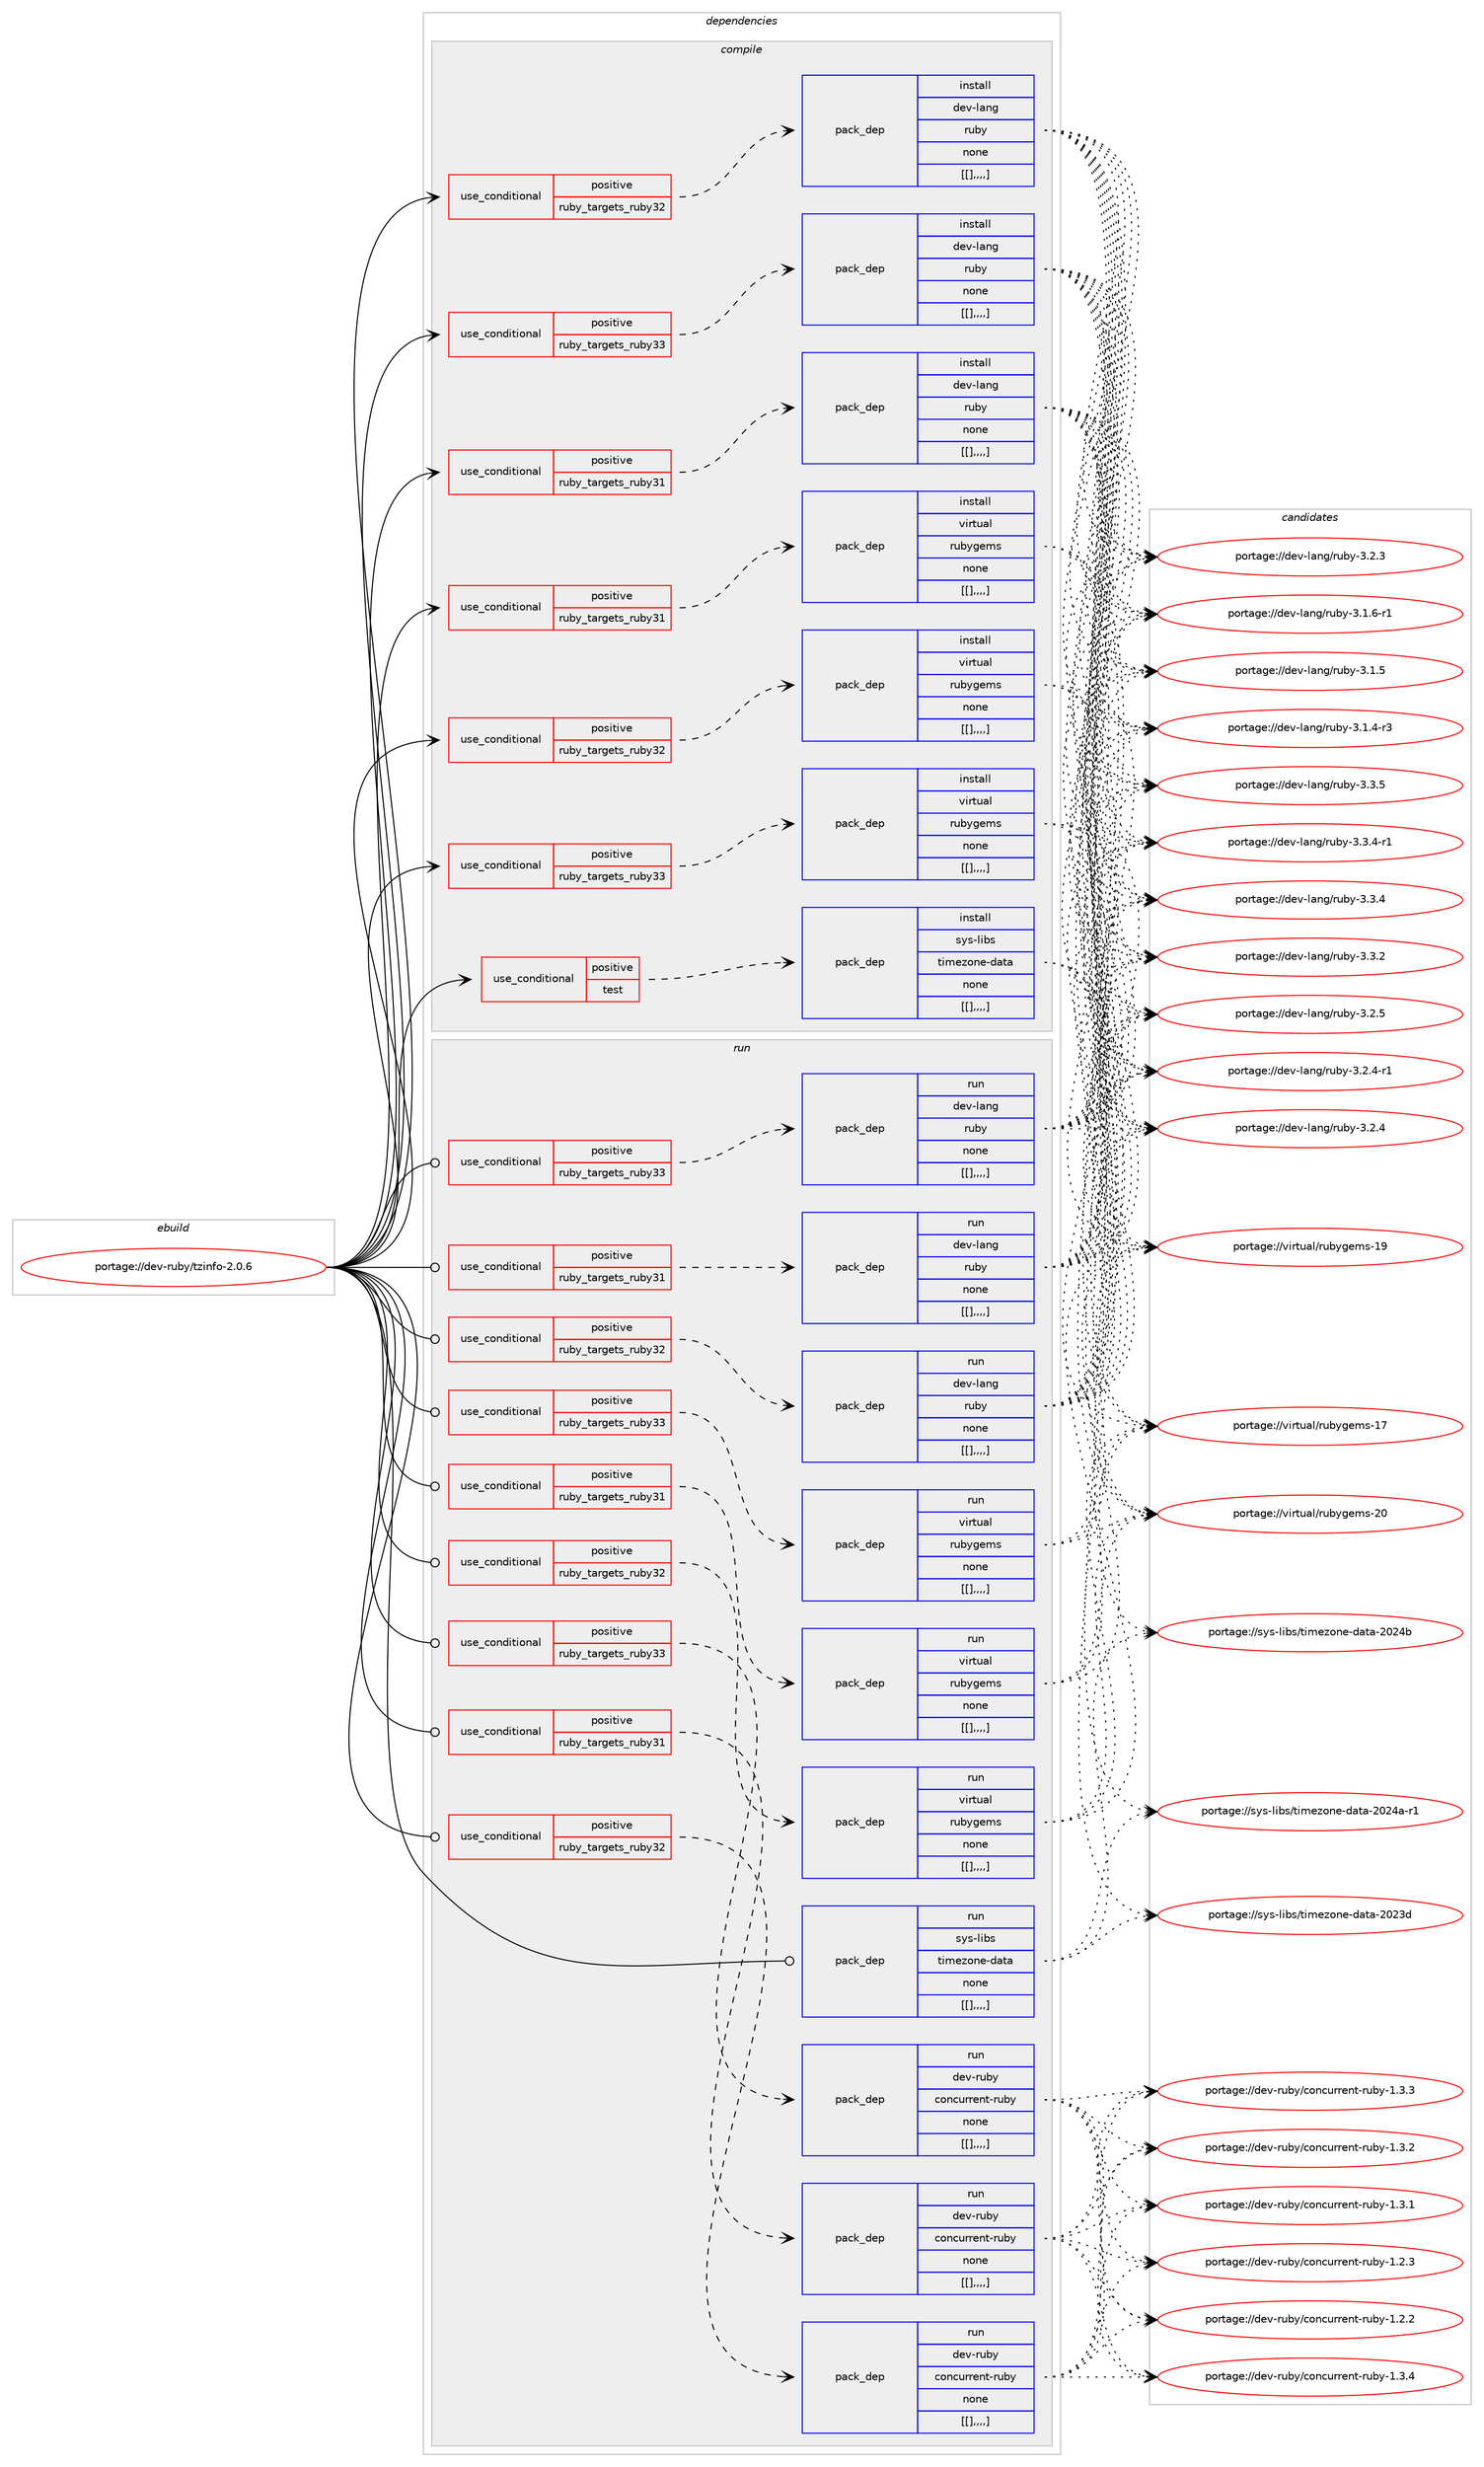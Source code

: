 digraph prolog {

# *************
# Graph options
# *************

newrank=true;
concentrate=true;
compound=true;
graph [rankdir=LR,fontname=Helvetica,fontsize=10,ranksep=1.5];#, ranksep=2.5, nodesep=0.2];
edge  [arrowhead=vee];
node  [fontname=Helvetica,fontsize=10];

# **********
# The ebuild
# **********

subgraph cluster_leftcol {
color=gray;
label=<<i>ebuild</i>>;
id [label="portage://dev-ruby/tzinfo-2.0.6", color=red, width=4, href="../dev-ruby/tzinfo-2.0.6.svg"];
}

# ****************
# The dependencies
# ****************

subgraph cluster_midcol {
color=gray;
label=<<i>dependencies</i>>;
subgraph cluster_compile {
fillcolor="#eeeeee";
style=filled;
label=<<i>compile</i>>;
subgraph cond59862 {
dependency210146 [label=<<TABLE BORDER="0" CELLBORDER="1" CELLSPACING="0" CELLPADDING="4"><TR><TD ROWSPAN="3" CELLPADDING="10">use_conditional</TD></TR><TR><TD>positive</TD></TR><TR><TD>ruby_targets_ruby31</TD></TR></TABLE>>, shape=none, color=red];
subgraph pack148901 {
dependency210147 [label=<<TABLE BORDER="0" CELLBORDER="1" CELLSPACING="0" CELLPADDING="4" WIDTH="220"><TR><TD ROWSPAN="6" CELLPADDING="30">pack_dep</TD></TR><TR><TD WIDTH="110">install</TD></TR><TR><TD>dev-lang</TD></TR><TR><TD>ruby</TD></TR><TR><TD>none</TD></TR><TR><TD>[[],,,,]</TD></TR></TABLE>>, shape=none, color=blue];
}
dependency210146:e -> dependency210147:w [weight=20,style="dashed",arrowhead="vee"];
}
id:e -> dependency210146:w [weight=20,style="solid",arrowhead="vee"];
subgraph cond59863 {
dependency210148 [label=<<TABLE BORDER="0" CELLBORDER="1" CELLSPACING="0" CELLPADDING="4"><TR><TD ROWSPAN="3" CELLPADDING="10">use_conditional</TD></TR><TR><TD>positive</TD></TR><TR><TD>ruby_targets_ruby31</TD></TR></TABLE>>, shape=none, color=red];
subgraph pack148902 {
dependency210149 [label=<<TABLE BORDER="0" CELLBORDER="1" CELLSPACING="0" CELLPADDING="4" WIDTH="220"><TR><TD ROWSPAN="6" CELLPADDING="30">pack_dep</TD></TR><TR><TD WIDTH="110">install</TD></TR><TR><TD>virtual</TD></TR><TR><TD>rubygems</TD></TR><TR><TD>none</TD></TR><TR><TD>[[],,,,]</TD></TR></TABLE>>, shape=none, color=blue];
}
dependency210148:e -> dependency210149:w [weight=20,style="dashed",arrowhead="vee"];
}
id:e -> dependency210148:w [weight=20,style="solid",arrowhead="vee"];
subgraph cond59864 {
dependency210150 [label=<<TABLE BORDER="0" CELLBORDER="1" CELLSPACING="0" CELLPADDING="4"><TR><TD ROWSPAN="3" CELLPADDING="10">use_conditional</TD></TR><TR><TD>positive</TD></TR><TR><TD>ruby_targets_ruby32</TD></TR></TABLE>>, shape=none, color=red];
subgraph pack148903 {
dependency210151 [label=<<TABLE BORDER="0" CELLBORDER="1" CELLSPACING="0" CELLPADDING="4" WIDTH="220"><TR><TD ROWSPAN="6" CELLPADDING="30">pack_dep</TD></TR><TR><TD WIDTH="110">install</TD></TR><TR><TD>dev-lang</TD></TR><TR><TD>ruby</TD></TR><TR><TD>none</TD></TR><TR><TD>[[],,,,]</TD></TR></TABLE>>, shape=none, color=blue];
}
dependency210150:e -> dependency210151:w [weight=20,style="dashed",arrowhead="vee"];
}
id:e -> dependency210150:w [weight=20,style="solid",arrowhead="vee"];
subgraph cond59865 {
dependency210152 [label=<<TABLE BORDER="0" CELLBORDER="1" CELLSPACING="0" CELLPADDING="4"><TR><TD ROWSPAN="3" CELLPADDING="10">use_conditional</TD></TR><TR><TD>positive</TD></TR><TR><TD>ruby_targets_ruby32</TD></TR></TABLE>>, shape=none, color=red];
subgraph pack148904 {
dependency210153 [label=<<TABLE BORDER="0" CELLBORDER="1" CELLSPACING="0" CELLPADDING="4" WIDTH="220"><TR><TD ROWSPAN="6" CELLPADDING="30">pack_dep</TD></TR><TR><TD WIDTH="110">install</TD></TR><TR><TD>virtual</TD></TR><TR><TD>rubygems</TD></TR><TR><TD>none</TD></TR><TR><TD>[[],,,,]</TD></TR></TABLE>>, shape=none, color=blue];
}
dependency210152:e -> dependency210153:w [weight=20,style="dashed",arrowhead="vee"];
}
id:e -> dependency210152:w [weight=20,style="solid",arrowhead="vee"];
subgraph cond59866 {
dependency210154 [label=<<TABLE BORDER="0" CELLBORDER="1" CELLSPACING="0" CELLPADDING="4"><TR><TD ROWSPAN="3" CELLPADDING="10">use_conditional</TD></TR><TR><TD>positive</TD></TR><TR><TD>ruby_targets_ruby33</TD></TR></TABLE>>, shape=none, color=red];
subgraph pack148905 {
dependency210155 [label=<<TABLE BORDER="0" CELLBORDER="1" CELLSPACING="0" CELLPADDING="4" WIDTH="220"><TR><TD ROWSPAN="6" CELLPADDING="30">pack_dep</TD></TR><TR><TD WIDTH="110">install</TD></TR><TR><TD>dev-lang</TD></TR><TR><TD>ruby</TD></TR><TR><TD>none</TD></TR><TR><TD>[[],,,,]</TD></TR></TABLE>>, shape=none, color=blue];
}
dependency210154:e -> dependency210155:w [weight=20,style="dashed",arrowhead="vee"];
}
id:e -> dependency210154:w [weight=20,style="solid",arrowhead="vee"];
subgraph cond59867 {
dependency210156 [label=<<TABLE BORDER="0" CELLBORDER="1" CELLSPACING="0" CELLPADDING="4"><TR><TD ROWSPAN="3" CELLPADDING="10">use_conditional</TD></TR><TR><TD>positive</TD></TR><TR><TD>ruby_targets_ruby33</TD></TR></TABLE>>, shape=none, color=red];
subgraph pack148906 {
dependency210157 [label=<<TABLE BORDER="0" CELLBORDER="1" CELLSPACING="0" CELLPADDING="4" WIDTH="220"><TR><TD ROWSPAN="6" CELLPADDING="30">pack_dep</TD></TR><TR><TD WIDTH="110">install</TD></TR><TR><TD>virtual</TD></TR><TR><TD>rubygems</TD></TR><TR><TD>none</TD></TR><TR><TD>[[],,,,]</TD></TR></TABLE>>, shape=none, color=blue];
}
dependency210156:e -> dependency210157:w [weight=20,style="dashed",arrowhead="vee"];
}
id:e -> dependency210156:w [weight=20,style="solid",arrowhead="vee"];
subgraph cond59868 {
dependency210158 [label=<<TABLE BORDER="0" CELLBORDER="1" CELLSPACING="0" CELLPADDING="4"><TR><TD ROWSPAN="3" CELLPADDING="10">use_conditional</TD></TR><TR><TD>positive</TD></TR><TR><TD>test</TD></TR></TABLE>>, shape=none, color=red];
subgraph pack148907 {
dependency210159 [label=<<TABLE BORDER="0" CELLBORDER="1" CELLSPACING="0" CELLPADDING="4" WIDTH="220"><TR><TD ROWSPAN="6" CELLPADDING="30">pack_dep</TD></TR><TR><TD WIDTH="110">install</TD></TR><TR><TD>sys-libs</TD></TR><TR><TD>timezone-data</TD></TR><TR><TD>none</TD></TR><TR><TD>[[],,,,]</TD></TR></TABLE>>, shape=none, color=blue];
}
dependency210158:e -> dependency210159:w [weight=20,style="dashed",arrowhead="vee"];
}
id:e -> dependency210158:w [weight=20,style="solid",arrowhead="vee"];
}
subgraph cluster_compileandrun {
fillcolor="#eeeeee";
style=filled;
label=<<i>compile and run</i>>;
}
subgraph cluster_run {
fillcolor="#eeeeee";
style=filled;
label=<<i>run</i>>;
subgraph cond59869 {
dependency210160 [label=<<TABLE BORDER="0" CELLBORDER="1" CELLSPACING="0" CELLPADDING="4"><TR><TD ROWSPAN="3" CELLPADDING="10">use_conditional</TD></TR><TR><TD>positive</TD></TR><TR><TD>ruby_targets_ruby31</TD></TR></TABLE>>, shape=none, color=red];
subgraph pack148908 {
dependency210161 [label=<<TABLE BORDER="0" CELLBORDER="1" CELLSPACING="0" CELLPADDING="4" WIDTH="220"><TR><TD ROWSPAN="6" CELLPADDING="30">pack_dep</TD></TR><TR><TD WIDTH="110">run</TD></TR><TR><TD>dev-lang</TD></TR><TR><TD>ruby</TD></TR><TR><TD>none</TD></TR><TR><TD>[[],,,,]</TD></TR></TABLE>>, shape=none, color=blue];
}
dependency210160:e -> dependency210161:w [weight=20,style="dashed",arrowhead="vee"];
}
id:e -> dependency210160:w [weight=20,style="solid",arrowhead="odot"];
subgraph cond59870 {
dependency210162 [label=<<TABLE BORDER="0" CELLBORDER="1" CELLSPACING="0" CELLPADDING="4"><TR><TD ROWSPAN="3" CELLPADDING="10">use_conditional</TD></TR><TR><TD>positive</TD></TR><TR><TD>ruby_targets_ruby31</TD></TR></TABLE>>, shape=none, color=red];
subgraph pack148909 {
dependency210163 [label=<<TABLE BORDER="0" CELLBORDER="1" CELLSPACING="0" CELLPADDING="4" WIDTH="220"><TR><TD ROWSPAN="6" CELLPADDING="30">pack_dep</TD></TR><TR><TD WIDTH="110">run</TD></TR><TR><TD>dev-ruby</TD></TR><TR><TD>concurrent-ruby</TD></TR><TR><TD>none</TD></TR><TR><TD>[[],,,,]</TD></TR></TABLE>>, shape=none, color=blue];
}
dependency210162:e -> dependency210163:w [weight=20,style="dashed",arrowhead="vee"];
}
id:e -> dependency210162:w [weight=20,style="solid",arrowhead="odot"];
subgraph cond59871 {
dependency210164 [label=<<TABLE BORDER="0" CELLBORDER="1" CELLSPACING="0" CELLPADDING="4"><TR><TD ROWSPAN="3" CELLPADDING="10">use_conditional</TD></TR><TR><TD>positive</TD></TR><TR><TD>ruby_targets_ruby31</TD></TR></TABLE>>, shape=none, color=red];
subgraph pack148910 {
dependency210165 [label=<<TABLE BORDER="0" CELLBORDER="1" CELLSPACING="0" CELLPADDING="4" WIDTH="220"><TR><TD ROWSPAN="6" CELLPADDING="30">pack_dep</TD></TR><TR><TD WIDTH="110">run</TD></TR><TR><TD>virtual</TD></TR><TR><TD>rubygems</TD></TR><TR><TD>none</TD></TR><TR><TD>[[],,,,]</TD></TR></TABLE>>, shape=none, color=blue];
}
dependency210164:e -> dependency210165:w [weight=20,style="dashed",arrowhead="vee"];
}
id:e -> dependency210164:w [weight=20,style="solid",arrowhead="odot"];
subgraph cond59872 {
dependency210166 [label=<<TABLE BORDER="0" CELLBORDER="1" CELLSPACING="0" CELLPADDING="4"><TR><TD ROWSPAN="3" CELLPADDING="10">use_conditional</TD></TR><TR><TD>positive</TD></TR><TR><TD>ruby_targets_ruby32</TD></TR></TABLE>>, shape=none, color=red];
subgraph pack148911 {
dependency210167 [label=<<TABLE BORDER="0" CELLBORDER="1" CELLSPACING="0" CELLPADDING="4" WIDTH="220"><TR><TD ROWSPAN="6" CELLPADDING="30">pack_dep</TD></TR><TR><TD WIDTH="110">run</TD></TR><TR><TD>dev-lang</TD></TR><TR><TD>ruby</TD></TR><TR><TD>none</TD></TR><TR><TD>[[],,,,]</TD></TR></TABLE>>, shape=none, color=blue];
}
dependency210166:e -> dependency210167:w [weight=20,style="dashed",arrowhead="vee"];
}
id:e -> dependency210166:w [weight=20,style="solid",arrowhead="odot"];
subgraph cond59873 {
dependency210168 [label=<<TABLE BORDER="0" CELLBORDER="1" CELLSPACING="0" CELLPADDING="4"><TR><TD ROWSPAN="3" CELLPADDING="10">use_conditional</TD></TR><TR><TD>positive</TD></TR><TR><TD>ruby_targets_ruby32</TD></TR></TABLE>>, shape=none, color=red];
subgraph pack148912 {
dependency210169 [label=<<TABLE BORDER="0" CELLBORDER="1" CELLSPACING="0" CELLPADDING="4" WIDTH="220"><TR><TD ROWSPAN="6" CELLPADDING="30">pack_dep</TD></TR><TR><TD WIDTH="110">run</TD></TR><TR><TD>dev-ruby</TD></TR><TR><TD>concurrent-ruby</TD></TR><TR><TD>none</TD></TR><TR><TD>[[],,,,]</TD></TR></TABLE>>, shape=none, color=blue];
}
dependency210168:e -> dependency210169:w [weight=20,style="dashed",arrowhead="vee"];
}
id:e -> dependency210168:w [weight=20,style="solid",arrowhead="odot"];
subgraph cond59874 {
dependency210170 [label=<<TABLE BORDER="0" CELLBORDER="1" CELLSPACING="0" CELLPADDING="4"><TR><TD ROWSPAN="3" CELLPADDING="10">use_conditional</TD></TR><TR><TD>positive</TD></TR><TR><TD>ruby_targets_ruby32</TD></TR></TABLE>>, shape=none, color=red];
subgraph pack148913 {
dependency210171 [label=<<TABLE BORDER="0" CELLBORDER="1" CELLSPACING="0" CELLPADDING="4" WIDTH="220"><TR><TD ROWSPAN="6" CELLPADDING="30">pack_dep</TD></TR><TR><TD WIDTH="110">run</TD></TR><TR><TD>virtual</TD></TR><TR><TD>rubygems</TD></TR><TR><TD>none</TD></TR><TR><TD>[[],,,,]</TD></TR></TABLE>>, shape=none, color=blue];
}
dependency210170:e -> dependency210171:w [weight=20,style="dashed",arrowhead="vee"];
}
id:e -> dependency210170:w [weight=20,style="solid",arrowhead="odot"];
subgraph cond59875 {
dependency210172 [label=<<TABLE BORDER="0" CELLBORDER="1" CELLSPACING="0" CELLPADDING="4"><TR><TD ROWSPAN="3" CELLPADDING="10">use_conditional</TD></TR><TR><TD>positive</TD></TR><TR><TD>ruby_targets_ruby33</TD></TR></TABLE>>, shape=none, color=red];
subgraph pack148914 {
dependency210173 [label=<<TABLE BORDER="0" CELLBORDER="1" CELLSPACING="0" CELLPADDING="4" WIDTH="220"><TR><TD ROWSPAN="6" CELLPADDING="30">pack_dep</TD></TR><TR><TD WIDTH="110">run</TD></TR><TR><TD>dev-lang</TD></TR><TR><TD>ruby</TD></TR><TR><TD>none</TD></TR><TR><TD>[[],,,,]</TD></TR></TABLE>>, shape=none, color=blue];
}
dependency210172:e -> dependency210173:w [weight=20,style="dashed",arrowhead="vee"];
}
id:e -> dependency210172:w [weight=20,style="solid",arrowhead="odot"];
subgraph cond59876 {
dependency210174 [label=<<TABLE BORDER="0" CELLBORDER="1" CELLSPACING="0" CELLPADDING="4"><TR><TD ROWSPAN="3" CELLPADDING="10">use_conditional</TD></TR><TR><TD>positive</TD></TR><TR><TD>ruby_targets_ruby33</TD></TR></TABLE>>, shape=none, color=red];
subgraph pack148915 {
dependency210175 [label=<<TABLE BORDER="0" CELLBORDER="1" CELLSPACING="0" CELLPADDING="4" WIDTH="220"><TR><TD ROWSPAN="6" CELLPADDING="30">pack_dep</TD></TR><TR><TD WIDTH="110">run</TD></TR><TR><TD>dev-ruby</TD></TR><TR><TD>concurrent-ruby</TD></TR><TR><TD>none</TD></TR><TR><TD>[[],,,,]</TD></TR></TABLE>>, shape=none, color=blue];
}
dependency210174:e -> dependency210175:w [weight=20,style="dashed",arrowhead="vee"];
}
id:e -> dependency210174:w [weight=20,style="solid",arrowhead="odot"];
subgraph cond59877 {
dependency210176 [label=<<TABLE BORDER="0" CELLBORDER="1" CELLSPACING="0" CELLPADDING="4"><TR><TD ROWSPAN="3" CELLPADDING="10">use_conditional</TD></TR><TR><TD>positive</TD></TR><TR><TD>ruby_targets_ruby33</TD></TR></TABLE>>, shape=none, color=red];
subgraph pack148916 {
dependency210177 [label=<<TABLE BORDER="0" CELLBORDER="1" CELLSPACING="0" CELLPADDING="4" WIDTH="220"><TR><TD ROWSPAN="6" CELLPADDING="30">pack_dep</TD></TR><TR><TD WIDTH="110">run</TD></TR><TR><TD>virtual</TD></TR><TR><TD>rubygems</TD></TR><TR><TD>none</TD></TR><TR><TD>[[],,,,]</TD></TR></TABLE>>, shape=none, color=blue];
}
dependency210176:e -> dependency210177:w [weight=20,style="dashed",arrowhead="vee"];
}
id:e -> dependency210176:w [weight=20,style="solid",arrowhead="odot"];
subgraph pack148917 {
dependency210178 [label=<<TABLE BORDER="0" CELLBORDER="1" CELLSPACING="0" CELLPADDING="4" WIDTH="220"><TR><TD ROWSPAN="6" CELLPADDING="30">pack_dep</TD></TR><TR><TD WIDTH="110">run</TD></TR><TR><TD>sys-libs</TD></TR><TR><TD>timezone-data</TD></TR><TR><TD>none</TD></TR><TR><TD>[[],,,,]</TD></TR></TABLE>>, shape=none, color=blue];
}
id:e -> dependency210178:w [weight=20,style="solid",arrowhead="odot"];
}
}

# **************
# The candidates
# **************

subgraph cluster_choices {
rank=same;
color=gray;
label=<<i>candidates</i>>;

subgraph choice148901 {
color=black;
nodesep=1;
choice10010111845108971101034711411798121455146514653 [label="portage://dev-lang/ruby-3.3.5", color=red, width=4,href="../dev-lang/ruby-3.3.5.svg"];
choice100101118451089711010347114117981214551465146524511449 [label="portage://dev-lang/ruby-3.3.4-r1", color=red, width=4,href="../dev-lang/ruby-3.3.4-r1.svg"];
choice10010111845108971101034711411798121455146514652 [label="portage://dev-lang/ruby-3.3.4", color=red, width=4,href="../dev-lang/ruby-3.3.4.svg"];
choice10010111845108971101034711411798121455146514650 [label="portage://dev-lang/ruby-3.3.2", color=red, width=4,href="../dev-lang/ruby-3.3.2.svg"];
choice10010111845108971101034711411798121455146504653 [label="portage://dev-lang/ruby-3.2.5", color=red, width=4,href="../dev-lang/ruby-3.2.5.svg"];
choice100101118451089711010347114117981214551465046524511449 [label="portage://dev-lang/ruby-3.2.4-r1", color=red, width=4,href="../dev-lang/ruby-3.2.4-r1.svg"];
choice10010111845108971101034711411798121455146504652 [label="portage://dev-lang/ruby-3.2.4", color=red, width=4,href="../dev-lang/ruby-3.2.4.svg"];
choice10010111845108971101034711411798121455146504651 [label="portage://dev-lang/ruby-3.2.3", color=red, width=4,href="../dev-lang/ruby-3.2.3.svg"];
choice100101118451089711010347114117981214551464946544511449 [label="portage://dev-lang/ruby-3.1.6-r1", color=red, width=4,href="../dev-lang/ruby-3.1.6-r1.svg"];
choice10010111845108971101034711411798121455146494653 [label="portage://dev-lang/ruby-3.1.5", color=red, width=4,href="../dev-lang/ruby-3.1.5.svg"];
choice100101118451089711010347114117981214551464946524511451 [label="portage://dev-lang/ruby-3.1.4-r3", color=red, width=4,href="../dev-lang/ruby-3.1.4-r3.svg"];
dependency210147:e -> choice10010111845108971101034711411798121455146514653:w [style=dotted,weight="100"];
dependency210147:e -> choice100101118451089711010347114117981214551465146524511449:w [style=dotted,weight="100"];
dependency210147:e -> choice10010111845108971101034711411798121455146514652:w [style=dotted,weight="100"];
dependency210147:e -> choice10010111845108971101034711411798121455146514650:w [style=dotted,weight="100"];
dependency210147:e -> choice10010111845108971101034711411798121455146504653:w [style=dotted,weight="100"];
dependency210147:e -> choice100101118451089711010347114117981214551465046524511449:w [style=dotted,weight="100"];
dependency210147:e -> choice10010111845108971101034711411798121455146504652:w [style=dotted,weight="100"];
dependency210147:e -> choice10010111845108971101034711411798121455146504651:w [style=dotted,weight="100"];
dependency210147:e -> choice100101118451089711010347114117981214551464946544511449:w [style=dotted,weight="100"];
dependency210147:e -> choice10010111845108971101034711411798121455146494653:w [style=dotted,weight="100"];
dependency210147:e -> choice100101118451089711010347114117981214551464946524511451:w [style=dotted,weight="100"];
}
subgraph choice148902 {
color=black;
nodesep=1;
choice118105114116117971084711411798121103101109115455048 [label="portage://virtual/rubygems-20", color=red, width=4,href="../virtual/rubygems-20.svg"];
choice118105114116117971084711411798121103101109115454957 [label="portage://virtual/rubygems-19", color=red, width=4,href="../virtual/rubygems-19.svg"];
choice118105114116117971084711411798121103101109115454955 [label="portage://virtual/rubygems-17", color=red, width=4,href="../virtual/rubygems-17.svg"];
dependency210149:e -> choice118105114116117971084711411798121103101109115455048:w [style=dotted,weight="100"];
dependency210149:e -> choice118105114116117971084711411798121103101109115454957:w [style=dotted,weight="100"];
dependency210149:e -> choice118105114116117971084711411798121103101109115454955:w [style=dotted,weight="100"];
}
subgraph choice148903 {
color=black;
nodesep=1;
choice10010111845108971101034711411798121455146514653 [label="portage://dev-lang/ruby-3.3.5", color=red, width=4,href="../dev-lang/ruby-3.3.5.svg"];
choice100101118451089711010347114117981214551465146524511449 [label="portage://dev-lang/ruby-3.3.4-r1", color=red, width=4,href="../dev-lang/ruby-3.3.4-r1.svg"];
choice10010111845108971101034711411798121455146514652 [label="portage://dev-lang/ruby-3.3.4", color=red, width=4,href="../dev-lang/ruby-3.3.4.svg"];
choice10010111845108971101034711411798121455146514650 [label="portage://dev-lang/ruby-3.3.2", color=red, width=4,href="../dev-lang/ruby-3.3.2.svg"];
choice10010111845108971101034711411798121455146504653 [label="portage://dev-lang/ruby-3.2.5", color=red, width=4,href="../dev-lang/ruby-3.2.5.svg"];
choice100101118451089711010347114117981214551465046524511449 [label="portage://dev-lang/ruby-3.2.4-r1", color=red, width=4,href="../dev-lang/ruby-3.2.4-r1.svg"];
choice10010111845108971101034711411798121455146504652 [label="portage://dev-lang/ruby-3.2.4", color=red, width=4,href="../dev-lang/ruby-3.2.4.svg"];
choice10010111845108971101034711411798121455146504651 [label="portage://dev-lang/ruby-3.2.3", color=red, width=4,href="../dev-lang/ruby-3.2.3.svg"];
choice100101118451089711010347114117981214551464946544511449 [label="portage://dev-lang/ruby-3.1.6-r1", color=red, width=4,href="../dev-lang/ruby-3.1.6-r1.svg"];
choice10010111845108971101034711411798121455146494653 [label="portage://dev-lang/ruby-3.1.5", color=red, width=4,href="../dev-lang/ruby-3.1.5.svg"];
choice100101118451089711010347114117981214551464946524511451 [label="portage://dev-lang/ruby-3.1.4-r3", color=red, width=4,href="../dev-lang/ruby-3.1.4-r3.svg"];
dependency210151:e -> choice10010111845108971101034711411798121455146514653:w [style=dotted,weight="100"];
dependency210151:e -> choice100101118451089711010347114117981214551465146524511449:w [style=dotted,weight="100"];
dependency210151:e -> choice10010111845108971101034711411798121455146514652:w [style=dotted,weight="100"];
dependency210151:e -> choice10010111845108971101034711411798121455146514650:w [style=dotted,weight="100"];
dependency210151:e -> choice10010111845108971101034711411798121455146504653:w [style=dotted,weight="100"];
dependency210151:e -> choice100101118451089711010347114117981214551465046524511449:w [style=dotted,weight="100"];
dependency210151:e -> choice10010111845108971101034711411798121455146504652:w [style=dotted,weight="100"];
dependency210151:e -> choice10010111845108971101034711411798121455146504651:w [style=dotted,weight="100"];
dependency210151:e -> choice100101118451089711010347114117981214551464946544511449:w [style=dotted,weight="100"];
dependency210151:e -> choice10010111845108971101034711411798121455146494653:w [style=dotted,weight="100"];
dependency210151:e -> choice100101118451089711010347114117981214551464946524511451:w [style=dotted,weight="100"];
}
subgraph choice148904 {
color=black;
nodesep=1;
choice118105114116117971084711411798121103101109115455048 [label="portage://virtual/rubygems-20", color=red, width=4,href="../virtual/rubygems-20.svg"];
choice118105114116117971084711411798121103101109115454957 [label="portage://virtual/rubygems-19", color=red, width=4,href="../virtual/rubygems-19.svg"];
choice118105114116117971084711411798121103101109115454955 [label="portage://virtual/rubygems-17", color=red, width=4,href="../virtual/rubygems-17.svg"];
dependency210153:e -> choice118105114116117971084711411798121103101109115455048:w [style=dotted,weight="100"];
dependency210153:e -> choice118105114116117971084711411798121103101109115454957:w [style=dotted,weight="100"];
dependency210153:e -> choice118105114116117971084711411798121103101109115454955:w [style=dotted,weight="100"];
}
subgraph choice148905 {
color=black;
nodesep=1;
choice10010111845108971101034711411798121455146514653 [label="portage://dev-lang/ruby-3.3.5", color=red, width=4,href="../dev-lang/ruby-3.3.5.svg"];
choice100101118451089711010347114117981214551465146524511449 [label="portage://dev-lang/ruby-3.3.4-r1", color=red, width=4,href="../dev-lang/ruby-3.3.4-r1.svg"];
choice10010111845108971101034711411798121455146514652 [label="portage://dev-lang/ruby-3.3.4", color=red, width=4,href="../dev-lang/ruby-3.3.4.svg"];
choice10010111845108971101034711411798121455146514650 [label="portage://dev-lang/ruby-3.3.2", color=red, width=4,href="../dev-lang/ruby-3.3.2.svg"];
choice10010111845108971101034711411798121455146504653 [label="portage://dev-lang/ruby-3.2.5", color=red, width=4,href="../dev-lang/ruby-3.2.5.svg"];
choice100101118451089711010347114117981214551465046524511449 [label="portage://dev-lang/ruby-3.2.4-r1", color=red, width=4,href="../dev-lang/ruby-3.2.4-r1.svg"];
choice10010111845108971101034711411798121455146504652 [label="portage://dev-lang/ruby-3.2.4", color=red, width=4,href="../dev-lang/ruby-3.2.4.svg"];
choice10010111845108971101034711411798121455146504651 [label="portage://dev-lang/ruby-3.2.3", color=red, width=4,href="../dev-lang/ruby-3.2.3.svg"];
choice100101118451089711010347114117981214551464946544511449 [label="portage://dev-lang/ruby-3.1.6-r1", color=red, width=4,href="../dev-lang/ruby-3.1.6-r1.svg"];
choice10010111845108971101034711411798121455146494653 [label="portage://dev-lang/ruby-3.1.5", color=red, width=4,href="../dev-lang/ruby-3.1.5.svg"];
choice100101118451089711010347114117981214551464946524511451 [label="portage://dev-lang/ruby-3.1.4-r3", color=red, width=4,href="../dev-lang/ruby-3.1.4-r3.svg"];
dependency210155:e -> choice10010111845108971101034711411798121455146514653:w [style=dotted,weight="100"];
dependency210155:e -> choice100101118451089711010347114117981214551465146524511449:w [style=dotted,weight="100"];
dependency210155:e -> choice10010111845108971101034711411798121455146514652:w [style=dotted,weight="100"];
dependency210155:e -> choice10010111845108971101034711411798121455146514650:w [style=dotted,weight="100"];
dependency210155:e -> choice10010111845108971101034711411798121455146504653:w [style=dotted,weight="100"];
dependency210155:e -> choice100101118451089711010347114117981214551465046524511449:w [style=dotted,weight="100"];
dependency210155:e -> choice10010111845108971101034711411798121455146504652:w [style=dotted,weight="100"];
dependency210155:e -> choice10010111845108971101034711411798121455146504651:w [style=dotted,weight="100"];
dependency210155:e -> choice100101118451089711010347114117981214551464946544511449:w [style=dotted,weight="100"];
dependency210155:e -> choice10010111845108971101034711411798121455146494653:w [style=dotted,weight="100"];
dependency210155:e -> choice100101118451089711010347114117981214551464946524511451:w [style=dotted,weight="100"];
}
subgraph choice148906 {
color=black;
nodesep=1;
choice118105114116117971084711411798121103101109115455048 [label="portage://virtual/rubygems-20", color=red, width=4,href="../virtual/rubygems-20.svg"];
choice118105114116117971084711411798121103101109115454957 [label="portage://virtual/rubygems-19", color=red, width=4,href="../virtual/rubygems-19.svg"];
choice118105114116117971084711411798121103101109115454955 [label="portage://virtual/rubygems-17", color=red, width=4,href="../virtual/rubygems-17.svg"];
dependency210157:e -> choice118105114116117971084711411798121103101109115455048:w [style=dotted,weight="100"];
dependency210157:e -> choice118105114116117971084711411798121103101109115454957:w [style=dotted,weight="100"];
dependency210157:e -> choice118105114116117971084711411798121103101109115454955:w [style=dotted,weight="100"];
}
subgraph choice148907 {
color=black;
nodesep=1;
choice115121115451081059811547116105109101122111110101451009711697455048505298 [label="portage://sys-libs/timezone-data-2024b", color=red, width=4,href="../sys-libs/timezone-data-2024b.svg"];
choice1151211154510810598115471161051091011221111101014510097116974550485052974511449 [label="portage://sys-libs/timezone-data-2024a-r1", color=red, width=4,href="../sys-libs/timezone-data-2024a-r1.svg"];
choice1151211154510810598115471161051091011221111101014510097116974550485051100 [label="portage://sys-libs/timezone-data-2023d", color=red, width=4,href="../sys-libs/timezone-data-2023d.svg"];
dependency210159:e -> choice115121115451081059811547116105109101122111110101451009711697455048505298:w [style=dotted,weight="100"];
dependency210159:e -> choice1151211154510810598115471161051091011221111101014510097116974550485052974511449:w [style=dotted,weight="100"];
dependency210159:e -> choice1151211154510810598115471161051091011221111101014510097116974550485051100:w [style=dotted,weight="100"];
}
subgraph choice148908 {
color=black;
nodesep=1;
choice10010111845108971101034711411798121455146514653 [label="portage://dev-lang/ruby-3.3.5", color=red, width=4,href="../dev-lang/ruby-3.3.5.svg"];
choice100101118451089711010347114117981214551465146524511449 [label="portage://dev-lang/ruby-3.3.4-r1", color=red, width=4,href="../dev-lang/ruby-3.3.4-r1.svg"];
choice10010111845108971101034711411798121455146514652 [label="portage://dev-lang/ruby-3.3.4", color=red, width=4,href="../dev-lang/ruby-3.3.4.svg"];
choice10010111845108971101034711411798121455146514650 [label="portage://dev-lang/ruby-3.3.2", color=red, width=4,href="../dev-lang/ruby-3.3.2.svg"];
choice10010111845108971101034711411798121455146504653 [label="portage://dev-lang/ruby-3.2.5", color=red, width=4,href="../dev-lang/ruby-3.2.5.svg"];
choice100101118451089711010347114117981214551465046524511449 [label="portage://dev-lang/ruby-3.2.4-r1", color=red, width=4,href="../dev-lang/ruby-3.2.4-r1.svg"];
choice10010111845108971101034711411798121455146504652 [label="portage://dev-lang/ruby-3.2.4", color=red, width=4,href="../dev-lang/ruby-3.2.4.svg"];
choice10010111845108971101034711411798121455146504651 [label="portage://dev-lang/ruby-3.2.3", color=red, width=4,href="../dev-lang/ruby-3.2.3.svg"];
choice100101118451089711010347114117981214551464946544511449 [label="portage://dev-lang/ruby-3.1.6-r1", color=red, width=4,href="../dev-lang/ruby-3.1.6-r1.svg"];
choice10010111845108971101034711411798121455146494653 [label="portage://dev-lang/ruby-3.1.5", color=red, width=4,href="../dev-lang/ruby-3.1.5.svg"];
choice100101118451089711010347114117981214551464946524511451 [label="portage://dev-lang/ruby-3.1.4-r3", color=red, width=4,href="../dev-lang/ruby-3.1.4-r3.svg"];
dependency210161:e -> choice10010111845108971101034711411798121455146514653:w [style=dotted,weight="100"];
dependency210161:e -> choice100101118451089711010347114117981214551465146524511449:w [style=dotted,weight="100"];
dependency210161:e -> choice10010111845108971101034711411798121455146514652:w [style=dotted,weight="100"];
dependency210161:e -> choice10010111845108971101034711411798121455146514650:w [style=dotted,weight="100"];
dependency210161:e -> choice10010111845108971101034711411798121455146504653:w [style=dotted,weight="100"];
dependency210161:e -> choice100101118451089711010347114117981214551465046524511449:w [style=dotted,weight="100"];
dependency210161:e -> choice10010111845108971101034711411798121455146504652:w [style=dotted,weight="100"];
dependency210161:e -> choice10010111845108971101034711411798121455146504651:w [style=dotted,weight="100"];
dependency210161:e -> choice100101118451089711010347114117981214551464946544511449:w [style=dotted,weight="100"];
dependency210161:e -> choice10010111845108971101034711411798121455146494653:w [style=dotted,weight="100"];
dependency210161:e -> choice100101118451089711010347114117981214551464946524511451:w [style=dotted,weight="100"];
}
subgraph choice148909 {
color=black;
nodesep=1;
choice10010111845114117981214799111110991171141141011101164511411798121454946514652 [label="portage://dev-ruby/concurrent-ruby-1.3.4", color=red, width=4,href="../dev-ruby/concurrent-ruby-1.3.4.svg"];
choice10010111845114117981214799111110991171141141011101164511411798121454946514651 [label="portage://dev-ruby/concurrent-ruby-1.3.3", color=red, width=4,href="../dev-ruby/concurrent-ruby-1.3.3.svg"];
choice10010111845114117981214799111110991171141141011101164511411798121454946514650 [label="portage://dev-ruby/concurrent-ruby-1.3.2", color=red, width=4,href="../dev-ruby/concurrent-ruby-1.3.2.svg"];
choice10010111845114117981214799111110991171141141011101164511411798121454946514649 [label="portage://dev-ruby/concurrent-ruby-1.3.1", color=red, width=4,href="../dev-ruby/concurrent-ruby-1.3.1.svg"];
choice10010111845114117981214799111110991171141141011101164511411798121454946504651 [label="portage://dev-ruby/concurrent-ruby-1.2.3", color=red, width=4,href="../dev-ruby/concurrent-ruby-1.2.3.svg"];
choice10010111845114117981214799111110991171141141011101164511411798121454946504650 [label="portage://dev-ruby/concurrent-ruby-1.2.2", color=red, width=4,href="../dev-ruby/concurrent-ruby-1.2.2.svg"];
dependency210163:e -> choice10010111845114117981214799111110991171141141011101164511411798121454946514652:w [style=dotted,weight="100"];
dependency210163:e -> choice10010111845114117981214799111110991171141141011101164511411798121454946514651:w [style=dotted,weight="100"];
dependency210163:e -> choice10010111845114117981214799111110991171141141011101164511411798121454946514650:w [style=dotted,weight="100"];
dependency210163:e -> choice10010111845114117981214799111110991171141141011101164511411798121454946514649:w [style=dotted,weight="100"];
dependency210163:e -> choice10010111845114117981214799111110991171141141011101164511411798121454946504651:w [style=dotted,weight="100"];
dependency210163:e -> choice10010111845114117981214799111110991171141141011101164511411798121454946504650:w [style=dotted,weight="100"];
}
subgraph choice148910 {
color=black;
nodesep=1;
choice118105114116117971084711411798121103101109115455048 [label="portage://virtual/rubygems-20", color=red, width=4,href="../virtual/rubygems-20.svg"];
choice118105114116117971084711411798121103101109115454957 [label="portage://virtual/rubygems-19", color=red, width=4,href="../virtual/rubygems-19.svg"];
choice118105114116117971084711411798121103101109115454955 [label="portage://virtual/rubygems-17", color=red, width=4,href="../virtual/rubygems-17.svg"];
dependency210165:e -> choice118105114116117971084711411798121103101109115455048:w [style=dotted,weight="100"];
dependency210165:e -> choice118105114116117971084711411798121103101109115454957:w [style=dotted,weight="100"];
dependency210165:e -> choice118105114116117971084711411798121103101109115454955:w [style=dotted,weight="100"];
}
subgraph choice148911 {
color=black;
nodesep=1;
choice10010111845108971101034711411798121455146514653 [label="portage://dev-lang/ruby-3.3.5", color=red, width=4,href="../dev-lang/ruby-3.3.5.svg"];
choice100101118451089711010347114117981214551465146524511449 [label="portage://dev-lang/ruby-3.3.4-r1", color=red, width=4,href="../dev-lang/ruby-3.3.4-r1.svg"];
choice10010111845108971101034711411798121455146514652 [label="portage://dev-lang/ruby-3.3.4", color=red, width=4,href="../dev-lang/ruby-3.3.4.svg"];
choice10010111845108971101034711411798121455146514650 [label="portage://dev-lang/ruby-3.3.2", color=red, width=4,href="../dev-lang/ruby-3.3.2.svg"];
choice10010111845108971101034711411798121455146504653 [label="portage://dev-lang/ruby-3.2.5", color=red, width=4,href="../dev-lang/ruby-3.2.5.svg"];
choice100101118451089711010347114117981214551465046524511449 [label="portage://dev-lang/ruby-3.2.4-r1", color=red, width=4,href="../dev-lang/ruby-3.2.4-r1.svg"];
choice10010111845108971101034711411798121455146504652 [label="portage://dev-lang/ruby-3.2.4", color=red, width=4,href="../dev-lang/ruby-3.2.4.svg"];
choice10010111845108971101034711411798121455146504651 [label="portage://dev-lang/ruby-3.2.3", color=red, width=4,href="../dev-lang/ruby-3.2.3.svg"];
choice100101118451089711010347114117981214551464946544511449 [label="portage://dev-lang/ruby-3.1.6-r1", color=red, width=4,href="../dev-lang/ruby-3.1.6-r1.svg"];
choice10010111845108971101034711411798121455146494653 [label="portage://dev-lang/ruby-3.1.5", color=red, width=4,href="../dev-lang/ruby-3.1.5.svg"];
choice100101118451089711010347114117981214551464946524511451 [label="portage://dev-lang/ruby-3.1.4-r3", color=red, width=4,href="../dev-lang/ruby-3.1.4-r3.svg"];
dependency210167:e -> choice10010111845108971101034711411798121455146514653:w [style=dotted,weight="100"];
dependency210167:e -> choice100101118451089711010347114117981214551465146524511449:w [style=dotted,weight="100"];
dependency210167:e -> choice10010111845108971101034711411798121455146514652:w [style=dotted,weight="100"];
dependency210167:e -> choice10010111845108971101034711411798121455146514650:w [style=dotted,weight="100"];
dependency210167:e -> choice10010111845108971101034711411798121455146504653:w [style=dotted,weight="100"];
dependency210167:e -> choice100101118451089711010347114117981214551465046524511449:w [style=dotted,weight="100"];
dependency210167:e -> choice10010111845108971101034711411798121455146504652:w [style=dotted,weight="100"];
dependency210167:e -> choice10010111845108971101034711411798121455146504651:w [style=dotted,weight="100"];
dependency210167:e -> choice100101118451089711010347114117981214551464946544511449:w [style=dotted,weight="100"];
dependency210167:e -> choice10010111845108971101034711411798121455146494653:w [style=dotted,weight="100"];
dependency210167:e -> choice100101118451089711010347114117981214551464946524511451:w [style=dotted,weight="100"];
}
subgraph choice148912 {
color=black;
nodesep=1;
choice10010111845114117981214799111110991171141141011101164511411798121454946514652 [label="portage://dev-ruby/concurrent-ruby-1.3.4", color=red, width=4,href="../dev-ruby/concurrent-ruby-1.3.4.svg"];
choice10010111845114117981214799111110991171141141011101164511411798121454946514651 [label="portage://dev-ruby/concurrent-ruby-1.3.3", color=red, width=4,href="../dev-ruby/concurrent-ruby-1.3.3.svg"];
choice10010111845114117981214799111110991171141141011101164511411798121454946514650 [label="portage://dev-ruby/concurrent-ruby-1.3.2", color=red, width=4,href="../dev-ruby/concurrent-ruby-1.3.2.svg"];
choice10010111845114117981214799111110991171141141011101164511411798121454946514649 [label="portage://dev-ruby/concurrent-ruby-1.3.1", color=red, width=4,href="../dev-ruby/concurrent-ruby-1.3.1.svg"];
choice10010111845114117981214799111110991171141141011101164511411798121454946504651 [label="portage://dev-ruby/concurrent-ruby-1.2.3", color=red, width=4,href="../dev-ruby/concurrent-ruby-1.2.3.svg"];
choice10010111845114117981214799111110991171141141011101164511411798121454946504650 [label="portage://dev-ruby/concurrent-ruby-1.2.2", color=red, width=4,href="../dev-ruby/concurrent-ruby-1.2.2.svg"];
dependency210169:e -> choice10010111845114117981214799111110991171141141011101164511411798121454946514652:w [style=dotted,weight="100"];
dependency210169:e -> choice10010111845114117981214799111110991171141141011101164511411798121454946514651:w [style=dotted,weight="100"];
dependency210169:e -> choice10010111845114117981214799111110991171141141011101164511411798121454946514650:w [style=dotted,weight="100"];
dependency210169:e -> choice10010111845114117981214799111110991171141141011101164511411798121454946514649:w [style=dotted,weight="100"];
dependency210169:e -> choice10010111845114117981214799111110991171141141011101164511411798121454946504651:w [style=dotted,weight="100"];
dependency210169:e -> choice10010111845114117981214799111110991171141141011101164511411798121454946504650:w [style=dotted,weight="100"];
}
subgraph choice148913 {
color=black;
nodesep=1;
choice118105114116117971084711411798121103101109115455048 [label="portage://virtual/rubygems-20", color=red, width=4,href="../virtual/rubygems-20.svg"];
choice118105114116117971084711411798121103101109115454957 [label="portage://virtual/rubygems-19", color=red, width=4,href="../virtual/rubygems-19.svg"];
choice118105114116117971084711411798121103101109115454955 [label="portage://virtual/rubygems-17", color=red, width=4,href="../virtual/rubygems-17.svg"];
dependency210171:e -> choice118105114116117971084711411798121103101109115455048:w [style=dotted,weight="100"];
dependency210171:e -> choice118105114116117971084711411798121103101109115454957:w [style=dotted,weight="100"];
dependency210171:e -> choice118105114116117971084711411798121103101109115454955:w [style=dotted,weight="100"];
}
subgraph choice148914 {
color=black;
nodesep=1;
choice10010111845108971101034711411798121455146514653 [label="portage://dev-lang/ruby-3.3.5", color=red, width=4,href="../dev-lang/ruby-3.3.5.svg"];
choice100101118451089711010347114117981214551465146524511449 [label="portage://dev-lang/ruby-3.3.4-r1", color=red, width=4,href="../dev-lang/ruby-3.3.4-r1.svg"];
choice10010111845108971101034711411798121455146514652 [label="portage://dev-lang/ruby-3.3.4", color=red, width=4,href="../dev-lang/ruby-3.3.4.svg"];
choice10010111845108971101034711411798121455146514650 [label="portage://dev-lang/ruby-3.3.2", color=red, width=4,href="../dev-lang/ruby-3.3.2.svg"];
choice10010111845108971101034711411798121455146504653 [label="portage://dev-lang/ruby-3.2.5", color=red, width=4,href="../dev-lang/ruby-3.2.5.svg"];
choice100101118451089711010347114117981214551465046524511449 [label="portage://dev-lang/ruby-3.2.4-r1", color=red, width=4,href="../dev-lang/ruby-3.2.4-r1.svg"];
choice10010111845108971101034711411798121455146504652 [label="portage://dev-lang/ruby-3.2.4", color=red, width=4,href="../dev-lang/ruby-3.2.4.svg"];
choice10010111845108971101034711411798121455146504651 [label="portage://dev-lang/ruby-3.2.3", color=red, width=4,href="../dev-lang/ruby-3.2.3.svg"];
choice100101118451089711010347114117981214551464946544511449 [label="portage://dev-lang/ruby-3.1.6-r1", color=red, width=4,href="../dev-lang/ruby-3.1.6-r1.svg"];
choice10010111845108971101034711411798121455146494653 [label="portage://dev-lang/ruby-3.1.5", color=red, width=4,href="../dev-lang/ruby-3.1.5.svg"];
choice100101118451089711010347114117981214551464946524511451 [label="portage://dev-lang/ruby-3.1.4-r3", color=red, width=4,href="../dev-lang/ruby-3.1.4-r3.svg"];
dependency210173:e -> choice10010111845108971101034711411798121455146514653:w [style=dotted,weight="100"];
dependency210173:e -> choice100101118451089711010347114117981214551465146524511449:w [style=dotted,weight="100"];
dependency210173:e -> choice10010111845108971101034711411798121455146514652:w [style=dotted,weight="100"];
dependency210173:e -> choice10010111845108971101034711411798121455146514650:w [style=dotted,weight="100"];
dependency210173:e -> choice10010111845108971101034711411798121455146504653:w [style=dotted,weight="100"];
dependency210173:e -> choice100101118451089711010347114117981214551465046524511449:w [style=dotted,weight="100"];
dependency210173:e -> choice10010111845108971101034711411798121455146504652:w [style=dotted,weight="100"];
dependency210173:e -> choice10010111845108971101034711411798121455146504651:w [style=dotted,weight="100"];
dependency210173:e -> choice100101118451089711010347114117981214551464946544511449:w [style=dotted,weight="100"];
dependency210173:e -> choice10010111845108971101034711411798121455146494653:w [style=dotted,weight="100"];
dependency210173:e -> choice100101118451089711010347114117981214551464946524511451:w [style=dotted,weight="100"];
}
subgraph choice148915 {
color=black;
nodesep=1;
choice10010111845114117981214799111110991171141141011101164511411798121454946514652 [label="portage://dev-ruby/concurrent-ruby-1.3.4", color=red, width=4,href="../dev-ruby/concurrent-ruby-1.3.4.svg"];
choice10010111845114117981214799111110991171141141011101164511411798121454946514651 [label="portage://dev-ruby/concurrent-ruby-1.3.3", color=red, width=4,href="../dev-ruby/concurrent-ruby-1.3.3.svg"];
choice10010111845114117981214799111110991171141141011101164511411798121454946514650 [label="portage://dev-ruby/concurrent-ruby-1.3.2", color=red, width=4,href="../dev-ruby/concurrent-ruby-1.3.2.svg"];
choice10010111845114117981214799111110991171141141011101164511411798121454946514649 [label="portage://dev-ruby/concurrent-ruby-1.3.1", color=red, width=4,href="../dev-ruby/concurrent-ruby-1.3.1.svg"];
choice10010111845114117981214799111110991171141141011101164511411798121454946504651 [label="portage://dev-ruby/concurrent-ruby-1.2.3", color=red, width=4,href="../dev-ruby/concurrent-ruby-1.2.3.svg"];
choice10010111845114117981214799111110991171141141011101164511411798121454946504650 [label="portage://dev-ruby/concurrent-ruby-1.2.2", color=red, width=4,href="../dev-ruby/concurrent-ruby-1.2.2.svg"];
dependency210175:e -> choice10010111845114117981214799111110991171141141011101164511411798121454946514652:w [style=dotted,weight="100"];
dependency210175:e -> choice10010111845114117981214799111110991171141141011101164511411798121454946514651:w [style=dotted,weight="100"];
dependency210175:e -> choice10010111845114117981214799111110991171141141011101164511411798121454946514650:w [style=dotted,weight="100"];
dependency210175:e -> choice10010111845114117981214799111110991171141141011101164511411798121454946514649:w [style=dotted,weight="100"];
dependency210175:e -> choice10010111845114117981214799111110991171141141011101164511411798121454946504651:w [style=dotted,weight="100"];
dependency210175:e -> choice10010111845114117981214799111110991171141141011101164511411798121454946504650:w [style=dotted,weight="100"];
}
subgraph choice148916 {
color=black;
nodesep=1;
choice118105114116117971084711411798121103101109115455048 [label="portage://virtual/rubygems-20", color=red, width=4,href="../virtual/rubygems-20.svg"];
choice118105114116117971084711411798121103101109115454957 [label="portage://virtual/rubygems-19", color=red, width=4,href="../virtual/rubygems-19.svg"];
choice118105114116117971084711411798121103101109115454955 [label="portage://virtual/rubygems-17", color=red, width=4,href="../virtual/rubygems-17.svg"];
dependency210177:e -> choice118105114116117971084711411798121103101109115455048:w [style=dotted,weight="100"];
dependency210177:e -> choice118105114116117971084711411798121103101109115454957:w [style=dotted,weight="100"];
dependency210177:e -> choice118105114116117971084711411798121103101109115454955:w [style=dotted,weight="100"];
}
subgraph choice148917 {
color=black;
nodesep=1;
choice115121115451081059811547116105109101122111110101451009711697455048505298 [label="portage://sys-libs/timezone-data-2024b", color=red, width=4,href="../sys-libs/timezone-data-2024b.svg"];
choice1151211154510810598115471161051091011221111101014510097116974550485052974511449 [label="portage://sys-libs/timezone-data-2024a-r1", color=red, width=4,href="../sys-libs/timezone-data-2024a-r1.svg"];
choice1151211154510810598115471161051091011221111101014510097116974550485051100 [label="portage://sys-libs/timezone-data-2023d", color=red, width=4,href="../sys-libs/timezone-data-2023d.svg"];
dependency210178:e -> choice115121115451081059811547116105109101122111110101451009711697455048505298:w [style=dotted,weight="100"];
dependency210178:e -> choice1151211154510810598115471161051091011221111101014510097116974550485052974511449:w [style=dotted,weight="100"];
dependency210178:e -> choice1151211154510810598115471161051091011221111101014510097116974550485051100:w [style=dotted,weight="100"];
}
}

}
